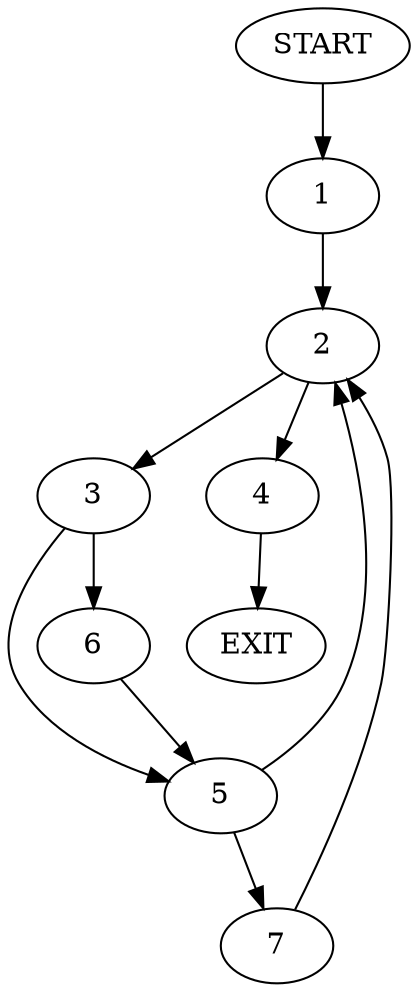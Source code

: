 digraph {
0 [label="START"]
8 [label="EXIT"]
0 -> 1
1 -> 2
2 -> 3
2 -> 4
4 -> 8
3 -> 5
3 -> 6
5 -> 7
5 -> 2
6 -> 5
7 -> 2
}
